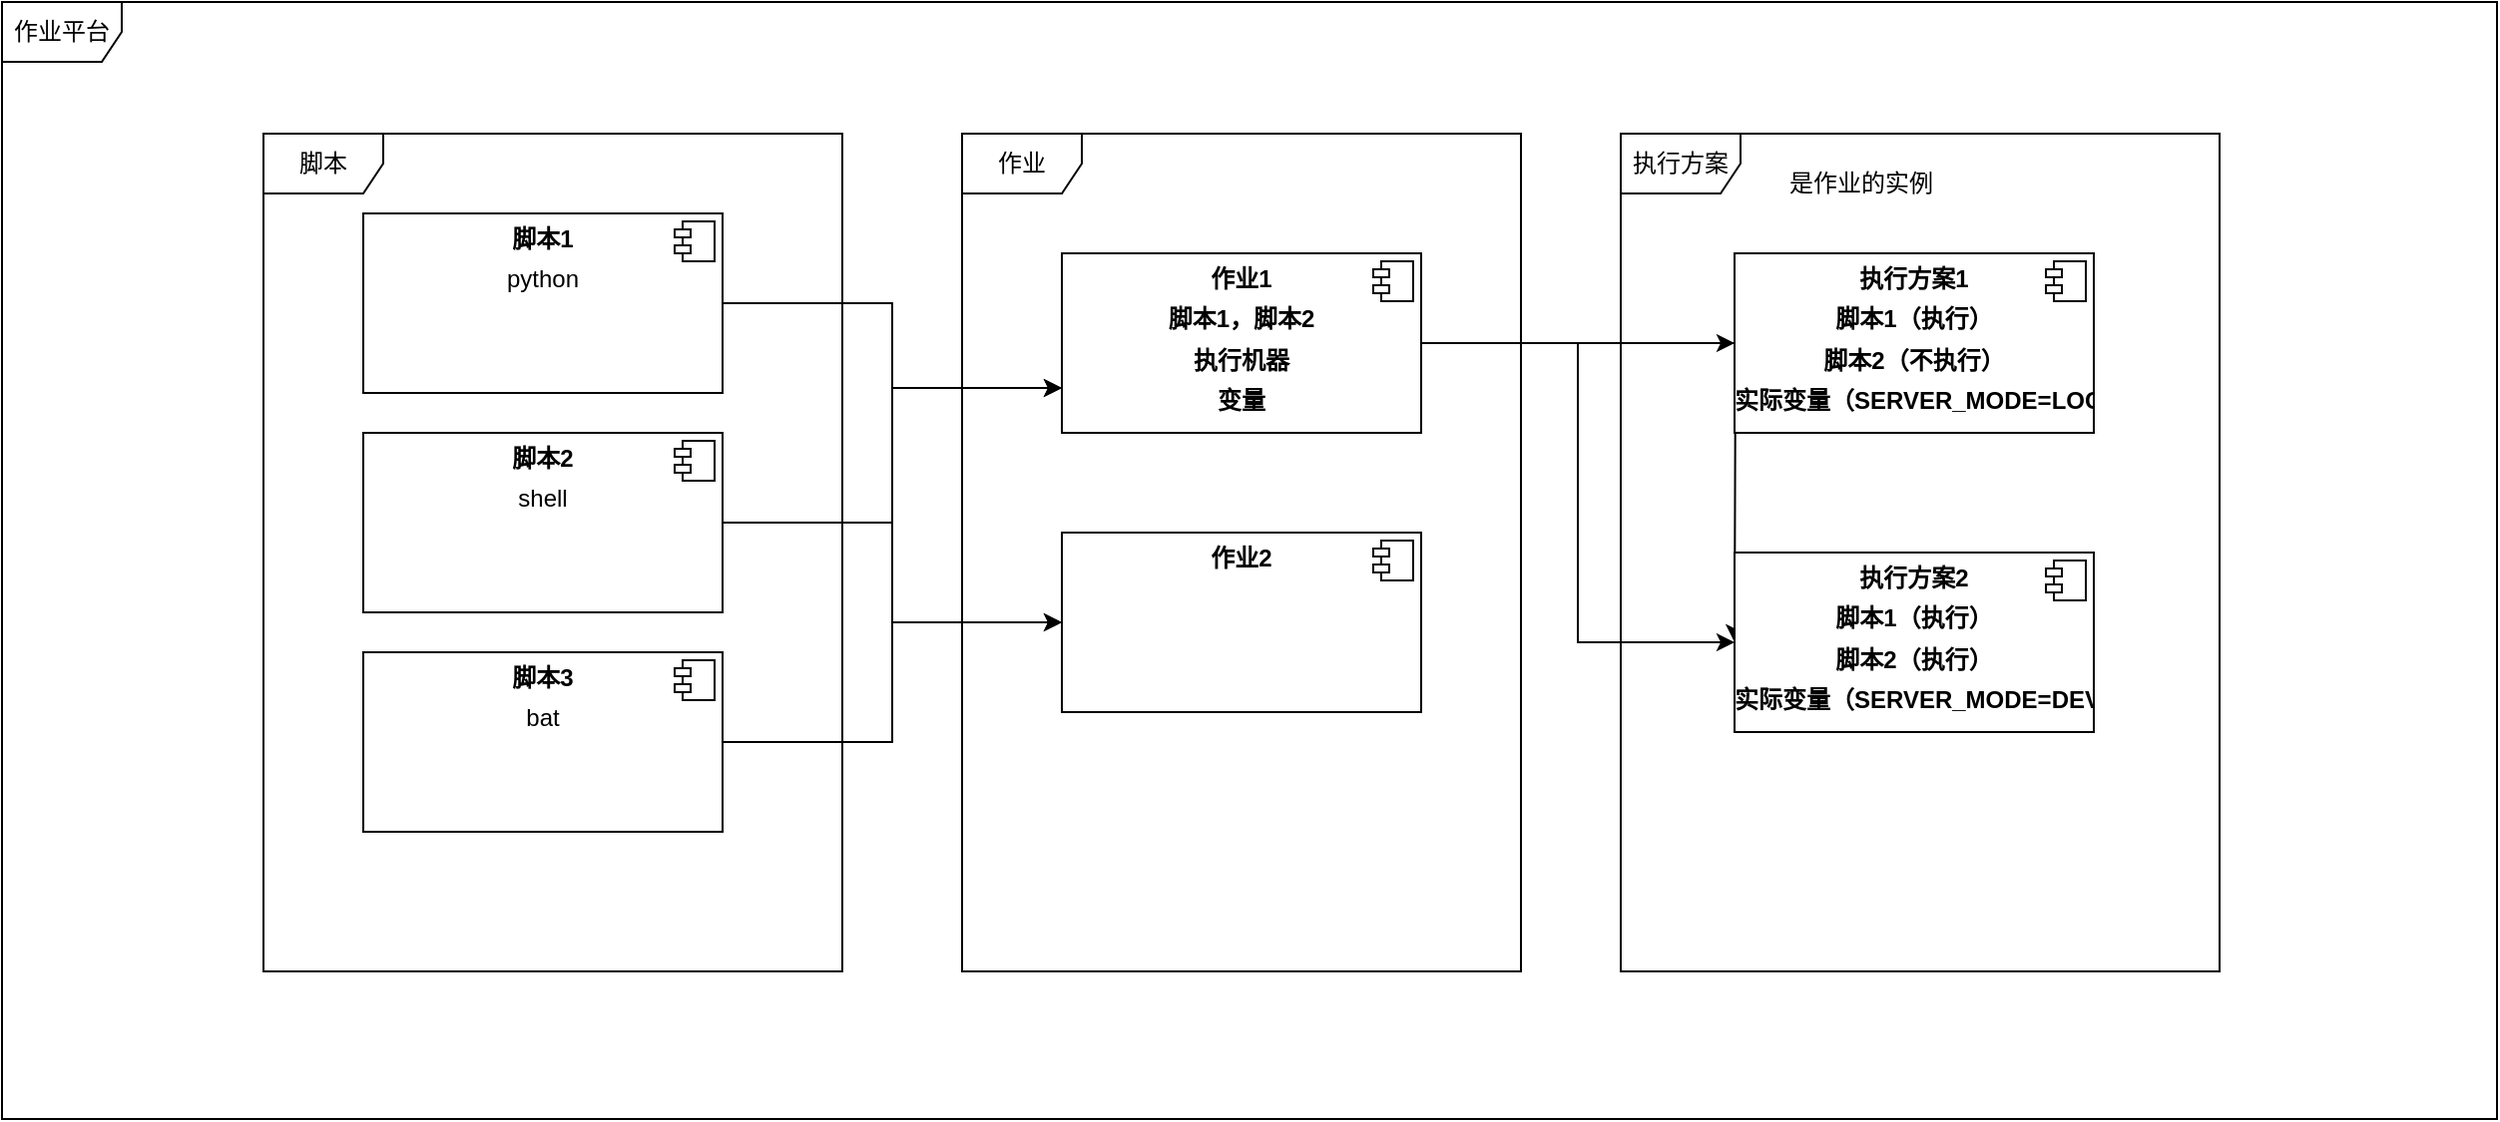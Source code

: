 <mxfile version="20.2.7" type="github">
  <diagram id="MwhBn2rIUzF_btDRxxoe" name="第 1 页">
    <mxGraphModel dx="1826" dy="695" grid="0" gridSize="10" guides="1" tooltips="1" connect="1" arrows="1" fold="1" page="0" pageScale="1" pageWidth="827" pageHeight="1169" math="0" shadow="0">
      <root>
        <mxCell id="0" />
        <mxCell id="1" parent="0" />
        <mxCell id="bJi-kJI8TYGHtoOPNQzW-1" value="作业平台" style="shape=umlFrame;whiteSpace=wrap;html=1;" vertex="1" parent="1">
          <mxGeometry x="-41" y="134" width="1250" height="560" as="geometry" />
        </mxCell>
        <mxCell id="bJi-kJI8TYGHtoOPNQzW-10" value="脚本" style="shape=umlFrame;whiteSpace=wrap;html=1;verticalAlign=middle;" vertex="1" parent="1">
          <mxGeometry x="90" y="200" width="290" height="420" as="geometry" />
        </mxCell>
        <mxCell id="bJi-kJI8TYGHtoOPNQzW-14" style="edgeStyle=orthogonalEdgeStyle;rounded=0;orthogonalLoop=1;jettySize=auto;html=1;entryX=0;entryY=0.75;entryDx=0;entryDy=0;" edge="1" parent="1" source="bJi-kJI8TYGHtoOPNQzW-2" target="bJi-kJI8TYGHtoOPNQzW-12">
          <mxGeometry relative="1" as="geometry" />
        </mxCell>
        <mxCell id="bJi-kJI8TYGHtoOPNQzW-2" value="&lt;p style=&quot;margin:0px;margin-top:6px;text-align:center;&quot;&gt;&lt;b&gt;脚本1&lt;/b&gt;&lt;/p&gt;&lt;p style=&quot;margin:0px;margin-top:6px;text-align:center;&quot;&gt;python&lt;/p&gt;&lt;p style=&quot;margin:0px;margin-top:6px;text-align:center;&quot;&gt;&lt;br&gt;&lt;/p&gt;&lt;p style=&quot;margin:0px;margin-top:6px;text-align:center;&quot;&gt;&lt;br&gt;&lt;/p&gt;" style="align=left;overflow=fill;html=1;dropTarget=0;" vertex="1" parent="1">
          <mxGeometry x="140" y="240" width="180" height="90" as="geometry" />
        </mxCell>
        <mxCell id="bJi-kJI8TYGHtoOPNQzW-3" value="" style="shape=component;jettyWidth=8;jettyHeight=4;" vertex="1" parent="bJi-kJI8TYGHtoOPNQzW-2">
          <mxGeometry x="1" width="20" height="20" relative="1" as="geometry">
            <mxPoint x="-24" y="4" as="offset" />
          </mxGeometry>
        </mxCell>
        <mxCell id="bJi-kJI8TYGHtoOPNQzW-15" style="edgeStyle=orthogonalEdgeStyle;rounded=0;orthogonalLoop=1;jettySize=auto;html=1;entryX=0;entryY=0.75;entryDx=0;entryDy=0;" edge="1" parent="1" source="bJi-kJI8TYGHtoOPNQzW-5" target="bJi-kJI8TYGHtoOPNQzW-12">
          <mxGeometry relative="1" as="geometry" />
        </mxCell>
        <mxCell id="bJi-kJI8TYGHtoOPNQzW-18" style="edgeStyle=orthogonalEdgeStyle;rounded=0;orthogonalLoop=1;jettySize=auto;html=1;" edge="1" parent="1" source="bJi-kJI8TYGHtoOPNQzW-5" target="bJi-kJI8TYGHtoOPNQzW-16">
          <mxGeometry relative="1" as="geometry" />
        </mxCell>
        <mxCell id="bJi-kJI8TYGHtoOPNQzW-5" value="&lt;p style=&quot;margin:0px;margin-top:6px;text-align:center;&quot;&gt;&lt;b&gt;脚本2&lt;/b&gt;&lt;/p&gt;&lt;p style=&quot;margin:0px;margin-top:6px;text-align:center;&quot;&gt;shell&lt;b&gt;&lt;br&gt;&lt;/b&gt;&lt;/p&gt;" style="align=left;overflow=fill;html=1;dropTarget=0;" vertex="1" parent="1">
          <mxGeometry x="140" y="350" width="180" height="90" as="geometry" />
        </mxCell>
        <mxCell id="bJi-kJI8TYGHtoOPNQzW-6" value="" style="shape=component;jettyWidth=8;jettyHeight=4;" vertex="1" parent="bJi-kJI8TYGHtoOPNQzW-5">
          <mxGeometry x="1" width="20" height="20" relative="1" as="geometry">
            <mxPoint x="-24" y="4" as="offset" />
          </mxGeometry>
        </mxCell>
        <mxCell id="bJi-kJI8TYGHtoOPNQzW-19" style="edgeStyle=orthogonalEdgeStyle;rounded=0;orthogonalLoop=1;jettySize=auto;html=1;" edge="1" parent="1" source="bJi-kJI8TYGHtoOPNQzW-8" target="bJi-kJI8TYGHtoOPNQzW-16">
          <mxGeometry relative="1" as="geometry" />
        </mxCell>
        <mxCell id="bJi-kJI8TYGHtoOPNQzW-8" value="&lt;p style=&quot;margin:0px;margin-top:6px;text-align:center;&quot;&gt;&lt;b&gt;脚本3&lt;/b&gt;&lt;/p&gt;&lt;p style=&quot;margin:0px;margin-top:6px;text-align:center;&quot;&gt;bat&lt;b&gt;&lt;br&gt;&lt;/b&gt;&lt;/p&gt;" style="align=left;overflow=fill;html=1;dropTarget=0;" vertex="1" parent="1">
          <mxGeometry x="140" y="460" width="180" height="90" as="geometry" />
        </mxCell>
        <mxCell id="bJi-kJI8TYGHtoOPNQzW-9" value="" style="shape=component;jettyWidth=8;jettyHeight=4;" vertex="1" parent="bJi-kJI8TYGHtoOPNQzW-8">
          <mxGeometry x="1" width="20" height="20" relative="1" as="geometry">
            <mxPoint x="-24" y="4" as="offset" />
          </mxGeometry>
        </mxCell>
        <mxCell id="bJi-kJI8TYGHtoOPNQzW-11" value="作业" style="shape=umlFrame;whiteSpace=wrap;html=1;" vertex="1" parent="1">
          <mxGeometry x="440" y="200" width="280" height="420" as="geometry" />
        </mxCell>
        <mxCell id="bJi-kJI8TYGHtoOPNQzW-26" style="edgeStyle=orthogonalEdgeStyle;rounded=0;orthogonalLoop=1;jettySize=auto;html=1;" edge="1" parent="1" source="bJi-kJI8TYGHtoOPNQzW-12" target="bJi-kJI8TYGHtoOPNQzW-21">
          <mxGeometry relative="1" as="geometry" />
        </mxCell>
        <mxCell id="bJi-kJI8TYGHtoOPNQzW-27" style="edgeStyle=orthogonalEdgeStyle;rounded=0;orthogonalLoop=1;jettySize=auto;html=1;entryX=0;entryY=0.5;entryDx=0;entryDy=0;" edge="1" parent="1" source="bJi-kJI8TYGHtoOPNQzW-12">
          <mxGeometry relative="1" as="geometry">
            <mxPoint x="827" y="455" as="targetPoint" />
          </mxGeometry>
        </mxCell>
        <mxCell id="bJi-kJI8TYGHtoOPNQzW-30" style="edgeStyle=orthogonalEdgeStyle;rounded=0;orthogonalLoop=1;jettySize=auto;html=1;exitX=1;exitY=0.5;exitDx=0;exitDy=0;entryX=0;entryY=0.5;entryDx=0;entryDy=0;" edge="1" parent="1" source="bJi-kJI8TYGHtoOPNQzW-12" target="bJi-kJI8TYGHtoOPNQzW-28">
          <mxGeometry relative="1" as="geometry" />
        </mxCell>
        <mxCell id="bJi-kJI8TYGHtoOPNQzW-12" value="&lt;p style=&quot;margin:0px;margin-top:6px;text-align:center;&quot;&gt;&lt;b&gt;作业1&lt;/b&gt;&lt;/p&gt;&lt;p style=&quot;margin:0px;margin-top:6px;text-align:center;&quot;&gt;&lt;b&gt;脚本1，脚本2&lt;/b&gt;&lt;/p&gt;&lt;p style=&quot;margin:0px;margin-top:6px;text-align:center;&quot;&gt;&lt;b&gt;执行机器&lt;/b&gt;&lt;/p&gt;&lt;p style=&quot;margin:0px;margin-top:6px;text-align:center;&quot;&gt;&lt;b&gt;变量&lt;/b&gt;&lt;/p&gt;" style="align=left;overflow=fill;html=1;dropTarget=0;" vertex="1" parent="1">
          <mxGeometry x="490" y="260" width="180" height="90" as="geometry" />
        </mxCell>
        <mxCell id="bJi-kJI8TYGHtoOPNQzW-13" value="" style="shape=component;jettyWidth=8;jettyHeight=4;" vertex="1" parent="bJi-kJI8TYGHtoOPNQzW-12">
          <mxGeometry x="1" width="20" height="20" relative="1" as="geometry">
            <mxPoint x="-24" y="4" as="offset" />
          </mxGeometry>
        </mxCell>
        <mxCell id="bJi-kJI8TYGHtoOPNQzW-20" value="执行方案" style="shape=umlFrame;whiteSpace=wrap;html=1;" vertex="1" parent="1">
          <mxGeometry x="770" y="200" width="300" height="420" as="geometry" />
        </mxCell>
        <mxCell id="bJi-kJI8TYGHtoOPNQzW-16" value="&lt;p style=&quot;margin:0px;margin-top:6px;text-align:center;&quot;&gt;&lt;b&gt;作业2&lt;/b&gt;&lt;/p&gt;" style="align=left;overflow=fill;html=1;dropTarget=0;" vertex="1" parent="1">
          <mxGeometry x="490" y="400" width="180" height="90" as="geometry" />
        </mxCell>
        <mxCell id="bJi-kJI8TYGHtoOPNQzW-17" value="" style="shape=component;jettyWidth=8;jettyHeight=4;" vertex="1" parent="bJi-kJI8TYGHtoOPNQzW-16">
          <mxGeometry x="1" width="20" height="20" relative="1" as="geometry">
            <mxPoint x="-24" y="4" as="offset" />
          </mxGeometry>
        </mxCell>
        <mxCell id="bJi-kJI8TYGHtoOPNQzW-21" value="&lt;p style=&quot;margin:0px;margin-top:6px;text-align:center;&quot;&gt;&lt;b&gt;执行方案1&lt;/b&gt;&lt;/p&gt;&lt;p style=&quot;margin:0px;margin-top:6px;text-align:center;&quot;&gt;&lt;b&gt;脚本1（执行）&lt;/b&gt;&lt;/p&gt;&lt;p style=&quot;margin:0px;margin-top:6px;text-align:center;&quot;&gt;&lt;b&gt;脚本2（不执行）&lt;/b&gt;&lt;/p&gt;&lt;p style=&quot;margin:0px;margin-top:6px;text-align:center;&quot;&gt;&lt;b&gt;实际变量（SERVER_MODE=LOCAL)&lt;/b&gt;&lt;/p&gt;&lt;p style=&quot;margin:0px;margin-top:6px;text-align:center;&quot;&gt;&lt;br&gt;&lt;/p&gt;" style="align=left;overflow=fill;html=1;dropTarget=0;" vertex="1" parent="1">
          <mxGeometry x="827" y="260" width="180" height="90" as="geometry" />
        </mxCell>
        <mxCell id="bJi-kJI8TYGHtoOPNQzW-22" value="" style="shape=component;jettyWidth=8;jettyHeight=4;" vertex="1" parent="bJi-kJI8TYGHtoOPNQzW-21">
          <mxGeometry x="1" width="20" height="20" relative="1" as="geometry">
            <mxPoint x="-24" y="4" as="offset" />
          </mxGeometry>
        </mxCell>
        <mxCell id="bJi-kJI8TYGHtoOPNQzW-25" value="是作业的实例" style="text;html=1;align=center;verticalAlign=middle;resizable=0;points=[];autosize=1;strokeColor=none;fillColor=none;" vertex="1" parent="1">
          <mxGeometry x="840" y="210" width="100" height="30" as="geometry" />
        </mxCell>
        <mxCell id="bJi-kJI8TYGHtoOPNQzW-28" value="&lt;p style=&quot;margin:0px;margin-top:6px;text-align:center;&quot;&gt;&lt;b&gt;执行方案2&lt;/b&gt;&lt;/p&gt;&lt;p style=&quot;margin:0px;margin-top:6px;text-align:center;&quot;&gt;&lt;b&gt;脚本1（执行）&lt;/b&gt;&lt;/p&gt;&lt;p style=&quot;margin:0px;margin-top:6px;text-align:center;&quot;&gt;&lt;b&gt;脚本2（执行）&lt;/b&gt;&lt;/p&gt;&lt;p style=&quot;margin:0px;margin-top:6px;text-align:center;&quot;&gt;&lt;b&gt;实际变量（SERVER_MODE=DEV)&lt;/b&gt;&lt;/p&gt;&lt;p style=&quot;margin:0px;margin-top:6px;text-align:center;&quot;&gt;&lt;br&gt;&lt;/p&gt;" style="align=left;overflow=fill;html=1;dropTarget=0;" vertex="1" parent="1">
          <mxGeometry x="827" y="410" width="180" height="90" as="geometry" />
        </mxCell>
        <mxCell id="bJi-kJI8TYGHtoOPNQzW-29" value="" style="shape=component;jettyWidth=8;jettyHeight=4;" vertex="1" parent="bJi-kJI8TYGHtoOPNQzW-28">
          <mxGeometry x="1" width="20" height="20" relative="1" as="geometry">
            <mxPoint x="-24" y="4" as="offset" />
          </mxGeometry>
        </mxCell>
      </root>
    </mxGraphModel>
  </diagram>
</mxfile>
